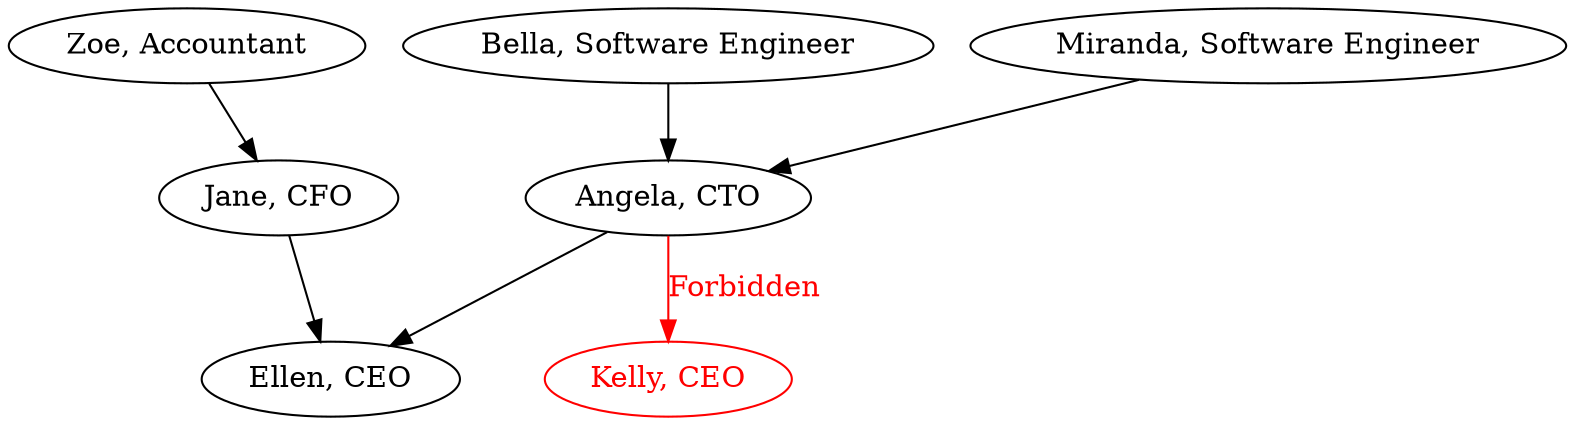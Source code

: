 digraph {
  ceo[label="Ellen, CEO"];
  ceo_2[label="Kelly, CEO", color="red", fontcolor="red"];
  cfo[label="Jane, CFO"];
  cto[label="Angela, CTO"];
  engineer_1[label="Bella, Software Engineer"];
  engineer_2[label="Miranda, Software Engineer"];
  accountant_1[label="Zoe, Accountant"];


  cto-> ceo;
  cfo -> ceo;
  cto-> ceo_2[label="Forbidden", color="red", fontcolor="red"];
  engineer_1 -> cto;
  engineer_2 -> cto;
  accountant_1 -> cfo;
}
